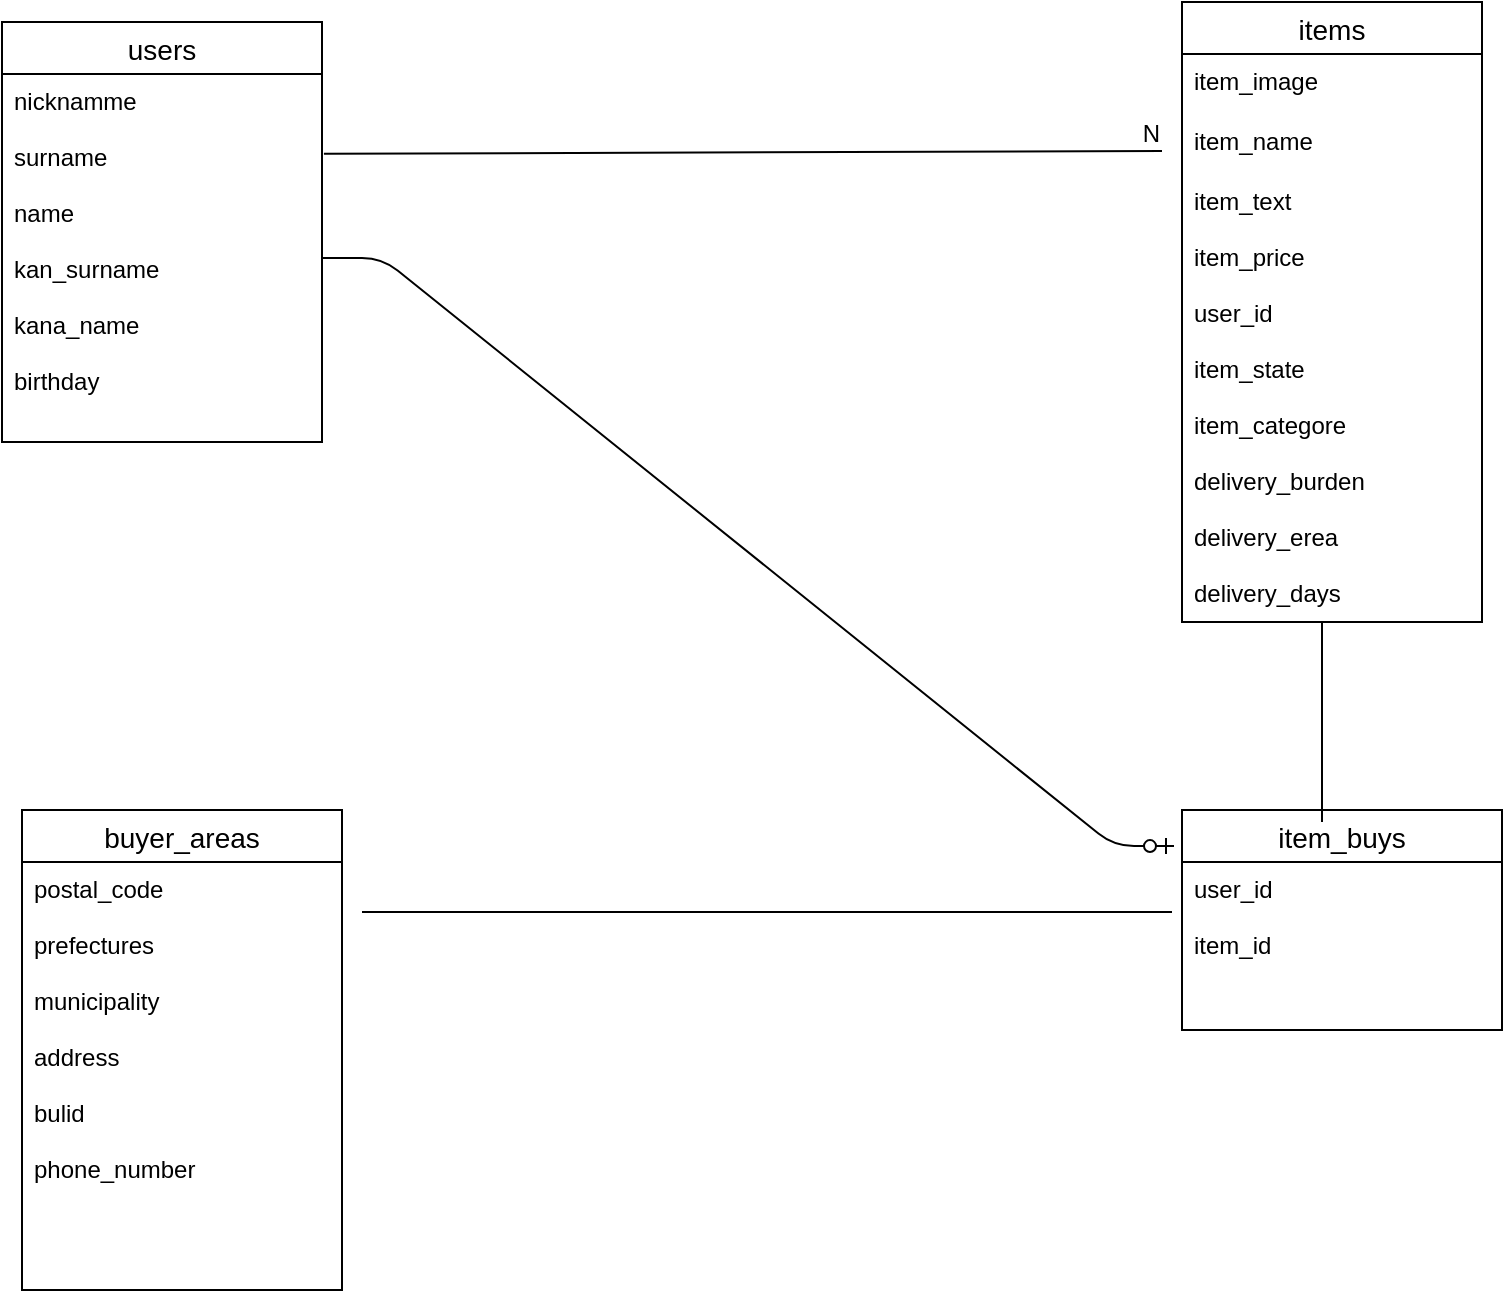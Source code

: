 <mxfile version="13.10.0" type="embed">
    <diagram id="kNGkisp50eatNpEOezET" name="ページ1">
        <mxGraphModel dx="1801" dy="830" grid="1" gridSize="10" guides="1" tooltips="1" connect="1" arrows="1" fold="1" page="1" pageScale="1" pageWidth="850" pageHeight="1100" math="0" shadow="0">
            <root>
                <mxCell id="0"/>
                <mxCell id="1" parent="0"/>
                <mxCell id="6" value="users" style="swimlane;fontStyle=0;childLayout=stackLayout;horizontal=1;startSize=26;horizontalStack=0;resizeParent=1;resizeParentMax=0;resizeLast=0;collapsible=1;marginBottom=0;align=center;fontSize=14;" vertex="1" parent="1">
                    <mxGeometry x="-780" y="40" width="160" height="210" as="geometry"/>
                </mxCell>
                <mxCell id="8" value="nicknamme&#10;&#10;surname&#10;&#10;name &#10;&#10;kan_surname&#10;&#10;kana_name&#10;&#10;birthday" style="text;strokeColor=none;fillColor=none;spacingLeft=4;spacingRight=4;overflow=hidden;rotatable=0;points=[[0,0.5],[1,0.5]];portConstraint=eastwest;fontSize=12;" vertex="1" parent="6">
                    <mxGeometry y="26" width="160" height="184" as="geometry"/>
                </mxCell>
                <mxCell id="15" value="items" style="swimlane;fontStyle=0;childLayout=stackLayout;horizontal=1;startSize=26;horizontalStack=0;resizeParent=1;resizeParentMax=0;resizeLast=0;collapsible=1;marginBottom=0;align=center;fontSize=14;" vertex="1" parent="1">
                    <mxGeometry x="-190" y="30" width="150" height="310" as="geometry"/>
                </mxCell>
                <mxCell id="16" value="item_image" style="text;strokeColor=none;fillColor=none;spacingLeft=4;spacingRight=4;overflow=hidden;rotatable=0;points=[[0,0.5],[1,0.5]];portConstraint=eastwest;fontSize=12;" vertex="1" parent="15">
                    <mxGeometry y="26" width="150" height="30" as="geometry"/>
                </mxCell>
                <mxCell id="17" value="item_name" style="text;strokeColor=none;fillColor=none;spacingLeft=4;spacingRight=4;overflow=hidden;rotatable=0;points=[[0,0.5],[1,0.5]];portConstraint=eastwest;fontSize=12;" vertex="1" parent="15">
                    <mxGeometry y="56" width="150" height="30" as="geometry"/>
                </mxCell>
                <mxCell id="18" value="item_text&#10;&#10;item_price&#10;&#10;user_id&#10;&#10;item_state&#10;&#10;item_categore&#10;&#10;delivery_burden&#10;&#10;delivery_erea&#10;&#10;delivery_days&#10;&#10;" style="text;strokeColor=none;fillColor=none;spacingLeft=4;spacingRight=4;overflow=hidden;rotatable=0;points=[[0,0.5],[1,0.5]];portConstraint=eastwest;fontSize=12;" vertex="1" parent="15">
                    <mxGeometry y="86" width="150" height="224" as="geometry"/>
                </mxCell>
                <mxCell id="35" value="" style="endArrow=none;html=1;rounded=0;exitX=1.006;exitY=0.217;exitDx=0;exitDy=0;exitPerimeter=0;" edge="1" parent="1" source="8">
                    <mxGeometry relative="1" as="geometry">
                        <mxPoint x="-330" y="104.5" as="sourcePoint"/>
                        <mxPoint x="-200" y="104.5" as="targetPoint"/>
                    </mxGeometry>
                </mxCell>
                <mxCell id="36" value="N" style="resizable=0;html=1;align=right;verticalAlign=bottom;" connectable="0" vertex="1" parent="35">
                    <mxGeometry x="1" relative="1" as="geometry"/>
                </mxCell>
                <mxCell id="50" value="buyer_areas" style="swimlane;fontStyle=0;childLayout=stackLayout;horizontal=1;startSize=26;horizontalStack=0;resizeParent=1;resizeParentMax=0;resizeLast=0;collapsible=1;marginBottom=0;align=center;fontSize=14;" vertex="1" parent="1">
                    <mxGeometry x="-770" y="434" width="160" height="240" as="geometry"/>
                </mxCell>
                <mxCell id="54" value="item_buys" style="swimlane;fontStyle=0;childLayout=stackLayout;horizontal=1;startSize=26;horizontalStack=0;resizeParent=1;resizeParentMax=0;resizeLast=0;collapsible=1;marginBottom=0;align=center;fontSize=14;" vertex="1" parent="1">
                    <mxGeometry x="-190" y="434" width="160" height="110" as="geometry"/>
                </mxCell>
                <mxCell id="55" value="user_id&#10;&#10;item_id" style="text;strokeColor=none;fillColor=none;spacingLeft=4;spacingRight=4;overflow=hidden;rotatable=0;points=[[0,0.5],[1,0.5]];portConstraint=eastwest;fontSize=12;" vertex="1" parent="54">
                    <mxGeometry y="26" width="160" height="84" as="geometry"/>
                </mxCell>
                <mxCell id="51" value="postal_code&#10;&#10;prefectures&#10;&#10;municipality&#10;&#10;address&#10;&#10;bulid&#10;&#10;phone_number" style="text;strokeColor=none;fillColor=none;spacingLeft=4;spacingRight=4;overflow=hidden;rotatable=0;points=[[0,0.5],[1,0.5]];portConstraint=eastwest;fontSize=12;" vertex="1" parent="1">
                    <mxGeometry x="-770" y="460" width="160" height="214" as="geometry"/>
                </mxCell>
                <mxCell id="58" value="" style="line;strokeWidth=1;rotatable=0;dashed=0;labelPosition=right;align=left;verticalAlign=middle;spacingTop=0;spacingLeft=6;points=[];portConstraint=eastwest;" vertex="1" parent="1">
                    <mxGeometry x="-600" y="480" width="405" height="10" as="geometry"/>
                </mxCell>
                <mxCell id="61" value="" style="edgeStyle=entityRelationEdgeStyle;fontSize=12;html=1;endArrow=ERzeroToOne;endFill=1;exitX=1;exitY=0.5;exitDx=0;exitDy=0;entryX=-0.025;entryY=0.164;entryDx=0;entryDy=0;entryPerimeter=0;" edge="1" parent="1" source="8" target="54">
                    <mxGeometry width="100" height="100" relative="1" as="geometry">
                        <mxPoint x="-570" y="370" as="sourcePoint"/>
                        <mxPoint x="-140" y="420" as="targetPoint"/>
                    </mxGeometry>
                </mxCell>
                <mxCell id="62" value="" style="endArrow=none;html=1;rounded=0;" edge="1" parent="1">
                    <mxGeometry relative="1" as="geometry">
                        <mxPoint x="-120" y="440" as="sourcePoint"/>
                        <mxPoint x="-120" y="340" as="targetPoint"/>
                    </mxGeometry>
                </mxCell>
            </root>
        </mxGraphModel>
    </diagram>
</mxfile>